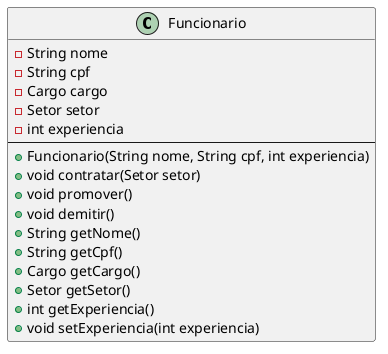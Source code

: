 @startuml
class Funcionario {
    - String nome
    - String cpf
    - Cargo cargo
    - Setor setor
    - int experiencia
    --
    + Funcionario(String nome, String cpf, int experiencia)
    + void contratar(Setor setor)
    + void promover()
    + void demitir()
    + String getNome()
    + String getCpf()
    + Cargo getCargo()
    + Setor getSetor()
    + int getExperiencia()
    + void setExperiencia(int experiencia)
}
@enduml